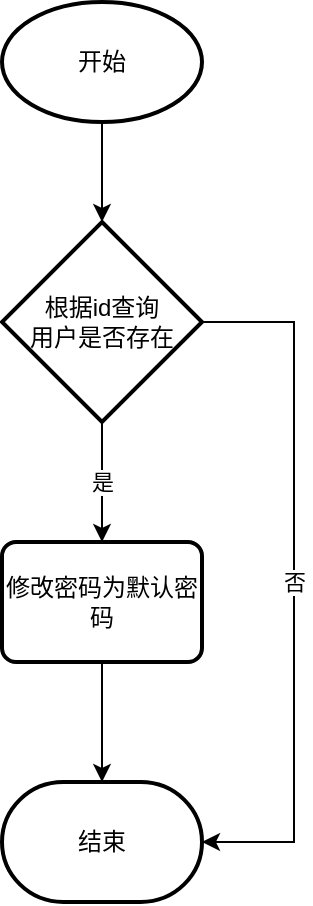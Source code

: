 <mxfile version="20.8.18" type="github">
  <diagram name="第 1 页" id="uXFWWywdcrSCQnPSdjKh">
    <mxGraphModel dx="1354" dy="565" grid="1" gridSize="10" guides="1" tooltips="1" connect="1" arrows="1" fold="1" page="1" pageScale="1" pageWidth="827" pageHeight="1169" math="0" shadow="0">
      <root>
        <mxCell id="0" />
        <mxCell id="1" parent="0" />
        <mxCell id="nMs0Th5uvrwt67ncD9lY-5" value="" style="edgeStyle=orthogonalEdgeStyle;rounded=0;orthogonalLoop=1;jettySize=auto;html=1;" edge="1" parent="1" source="nMs0Th5uvrwt67ncD9lY-1" target="nMs0Th5uvrwt67ncD9lY-2">
          <mxGeometry relative="1" as="geometry" />
        </mxCell>
        <mxCell id="nMs0Th5uvrwt67ncD9lY-1" value="开始" style="strokeWidth=2;html=1;shape=mxgraph.flowchart.start_1;whiteSpace=wrap;" vertex="1" parent="1">
          <mxGeometry x="364" y="40" width="100" height="60" as="geometry" />
        </mxCell>
        <mxCell id="nMs0Th5uvrwt67ncD9lY-8" value="是" style="edgeStyle=orthogonalEdgeStyle;rounded=0;orthogonalLoop=1;jettySize=auto;html=1;" edge="1" parent="1" source="nMs0Th5uvrwt67ncD9lY-2" target="nMs0Th5uvrwt67ncD9lY-4">
          <mxGeometry relative="1" as="geometry" />
        </mxCell>
        <mxCell id="nMs0Th5uvrwt67ncD9lY-9" value="否" style="edgeStyle=orthogonalEdgeStyle;rounded=0;orthogonalLoop=1;jettySize=auto;html=1;entryX=1;entryY=0.5;entryDx=0;entryDy=0;entryPerimeter=0;" edge="1" parent="1" source="nMs0Th5uvrwt67ncD9lY-2" target="nMs0Th5uvrwt67ncD9lY-3">
          <mxGeometry relative="1" as="geometry">
            <Array as="points">
              <mxPoint x="510" y="200" />
              <mxPoint x="510" y="460" />
            </Array>
          </mxGeometry>
        </mxCell>
        <mxCell id="nMs0Th5uvrwt67ncD9lY-2" value="根据id查询&lt;br&gt;用户是否存在" style="strokeWidth=2;html=1;shape=mxgraph.flowchart.decision;whiteSpace=wrap;" vertex="1" parent="1">
          <mxGeometry x="364" y="150" width="100" height="100" as="geometry" />
        </mxCell>
        <mxCell id="nMs0Th5uvrwt67ncD9lY-3" value="结束" style="strokeWidth=2;html=1;shape=mxgraph.flowchart.terminator;whiteSpace=wrap;" vertex="1" parent="1">
          <mxGeometry x="364" y="430" width="100" height="60" as="geometry" />
        </mxCell>
        <mxCell id="nMs0Th5uvrwt67ncD9lY-7" value="" style="edgeStyle=orthogonalEdgeStyle;rounded=0;orthogonalLoop=1;jettySize=auto;html=1;" edge="1" parent="1" source="nMs0Th5uvrwt67ncD9lY-4" target="nMs0Th5uvrwt67ncD9lY-3">
          <mxGeometry relative="1" as="geometry" />
        </mxCell>
        <mxCell id="nMs0Th5uvrwt67ncD9lY-4" value="修改密码为默认密码" style="rounded=1;whiteSpace=wrap;html=1;absoluteArcSize=1;arcSize=14;strokeWidth=2;" vertex="1" parent="1">
          <mxGeometry x="364" y="310" width="100" height="60" as="geometry" />
        </mxCell>
      </root>
    </mxGraphModel>
  </diagram>
</mxfile>
